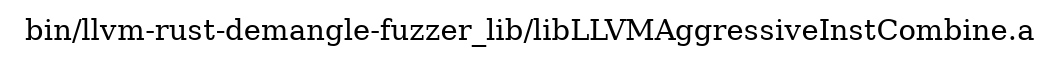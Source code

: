 digraph "bin/llvm-rust-demangle-fuzzer_lib/libLLVMAggressiveInstCombine.a" {
	label="bin/llvm-rust-demangle-fuzzer_lib/libLLVMAggressiveInstCombine.a";
	rankdir=LR;

}
